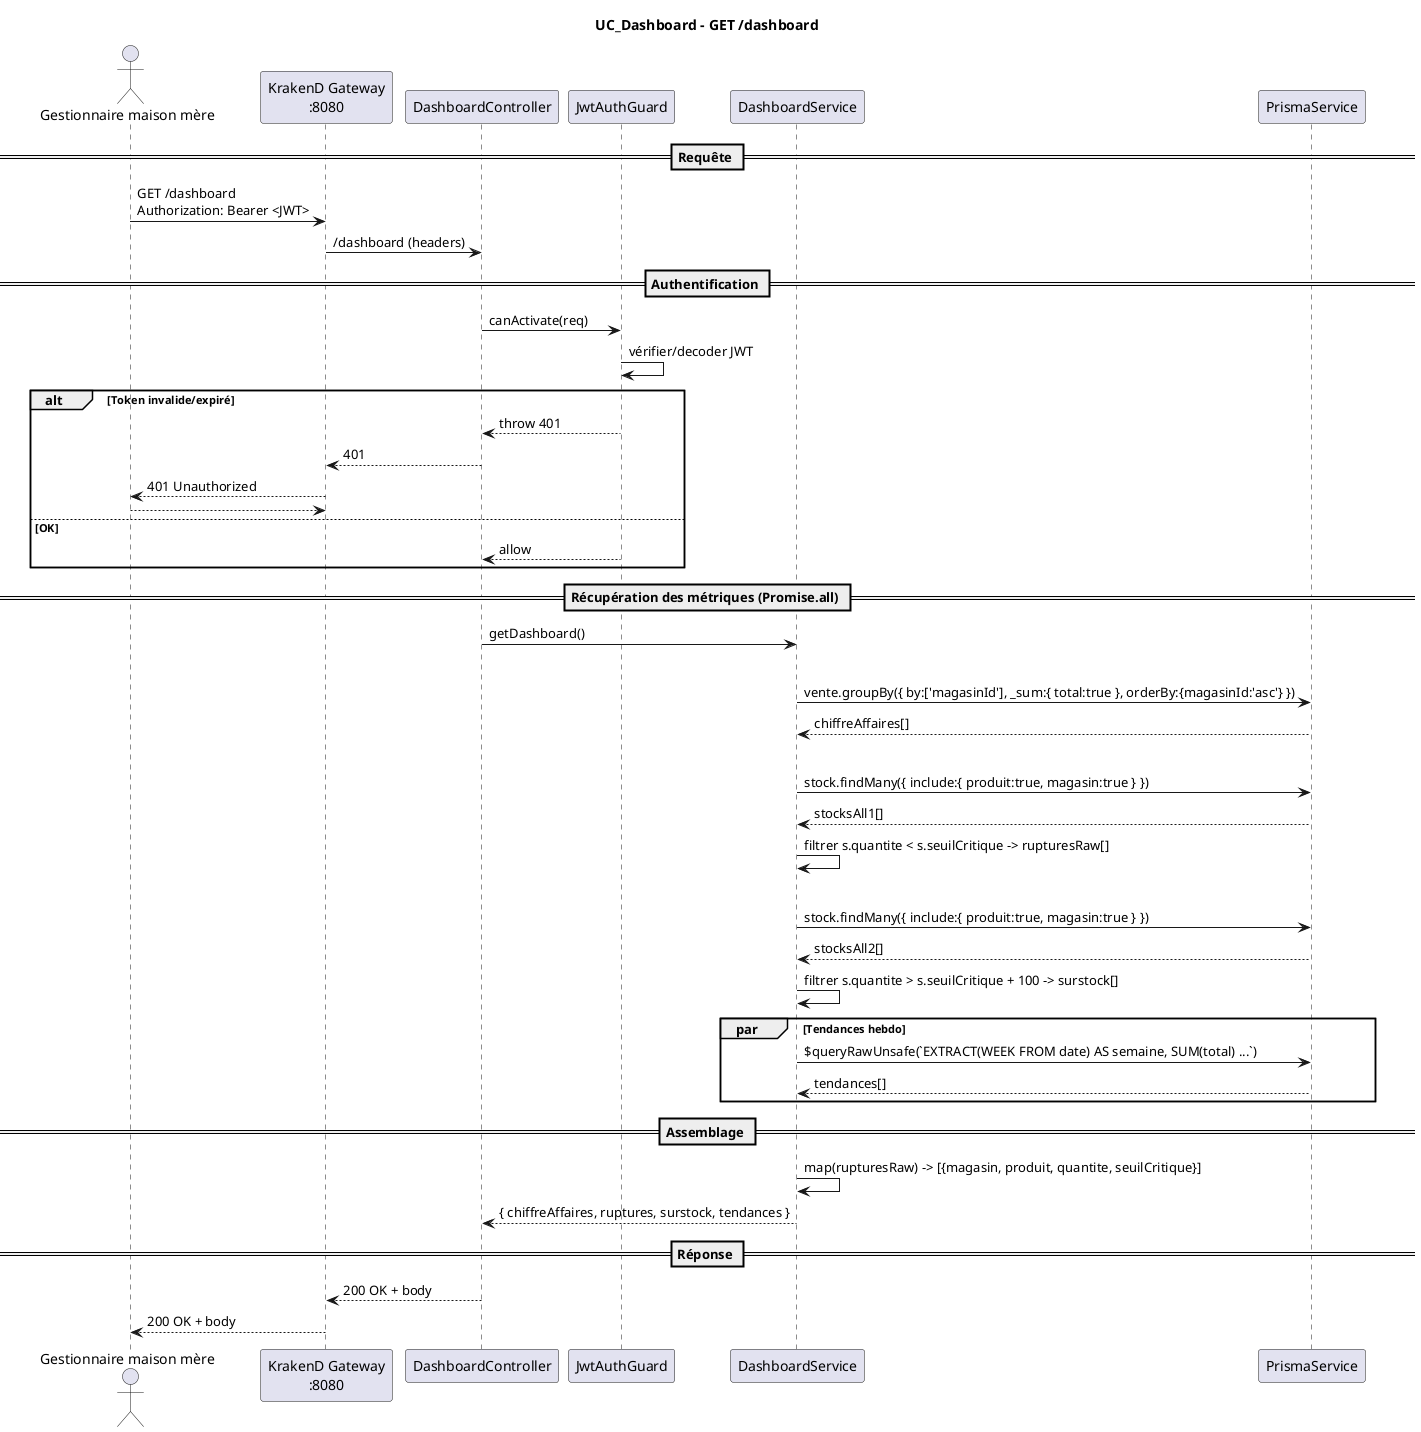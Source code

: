 @startuml
title UC_Dashboard – GET /dashboard

actor "Gestionnaire maison mère" as User
participant "KrakenD Gateway\n:8080" as Gateway
participant "DashboardController" as Controller
participant "JwtAuthGuard" as Guard
participant "DashboardService" as Service
participant "PrismaService" as Prisma

== Requête ==
User -> Gateway: GET /dashboard\nAuthorization: Bearer <JWT>
Gateway -> Controller: /dashboard (headers)

== Authentification ==
Controller -> Guard: canActivate(req)
Guard -> Guard: vérifier/decoder JWT
alt Token invalide/expiré
  Guard --> Controller: throw 401
  Controller --> Gateway: 401
  Gateway --> User: 401 Unauthorized
  return
else OK
  Guard --> Controller: allow
end

== Récupération des métriques (Promise.all) ==
Controller -> Service: getDashboard()

par Chiffre d'affaires par magasin
  Service -> Prisma: vente.groupBy({ by:['magasinId'], _sum:{ total:true }, orderBy:{magasinId:'asc'} })
  Prisma --> Service: chiffreAffaires[]
par Ruptures (sous seuil)
  Service -> Prisma: stock.findMany({ include:{ produit:true, magasin:true } })
  Prisma --> Service: stocksAll1[]
  Service -> Service: filtrer s.quantite < s.seuilCritique -> rupturesRaw[]
par Surstock (au-dessus du seuil+100)
  Service -> Prisma: stock.findMany({ include:{ produit:true, magasin:true } })
  Prisma --> Service: stocksAll2[]
  Service -> Service: filtrer s.quantite > s.seuilCritique + 100 -> surstock[]
par Tendances hebdo
  Service -> Prisma: $queryRawUnsafe(`EXTRACT(WEEK FROM date) AS semaine, SUM(total) ...`)
  Prisma --> Service: tendances[]
end

== Assemblage ==
Service -> Service: map(rupturesRaw) -> [{magasin, produit, quantite, seuilCritique}]
Service --> Controller: { chiffreAffaires, ruptures, surstock, tendances }

== Réponse ==
Controller --> Gateway: 200 OK + body
Gateway --> User: 200 OK + body

@enduml
